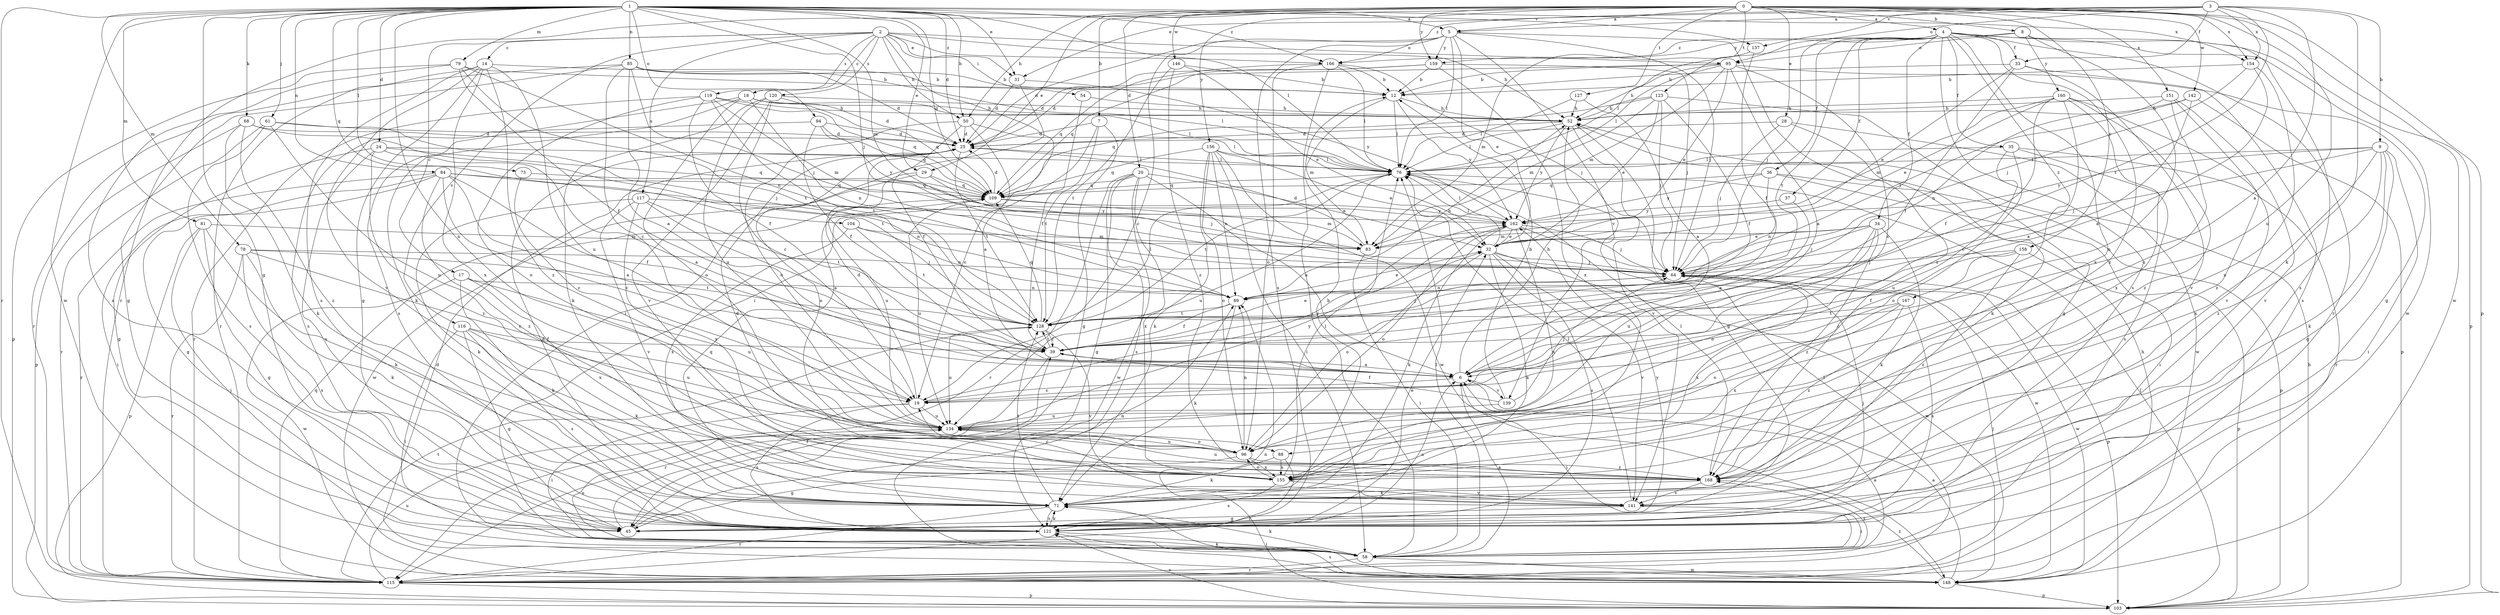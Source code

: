 strict digraph  {
0;
1;
2;
3;
4;
5;
6;
7;
8;
9;
12;
14;
17;
18;
19;
20;
24;
25;
28;
29;
31;
32;
33;
34;
35;
36;
37;
39;
45;
50;
52;
54;
58;
61;
64;
68;
71;
73;
76;
78;
79;
81;
83;
84;
85;
88;
89;
94;
95;
96;
103;
104;
109;
115;
116;
117;
119;
120;
121;
123;
127;
128;
134;
137;
139;
141;
142;
146;
148;
151;
154;
155;
156;
158;
159;
160;
162;
166;
167;
168;
0 -> 4  [label=a];
0 -> 5  [label=a];
0 -> 7  [label=b];
0 -> 8  [label=b];
0 -> 20  [label=d];
0 -> 28  [label=e];
0 -> 29  [label=e];
0 -> 50  [label=h];
0 -> 103  [label=p];
0 -> 115  [label=r];
0 -> 123  [label=t];
0 -> 127  [label=t];
0 -> 134  [label=u];
0 -> 142  [label=w];
0 -> 146  [label=w];
0 -> 148  [label=w];
0 -> 151  [label=x];
0 -> 154  [label=x];
0 -> 156  [label=y];
0 -> 158  [label=y];
0 -> 159  [label=y];
1 -> 5  [label=a];
1 -> 24  [label=d];
1 -> 25  [label=d];
1 -> 29  [label=e];
1 -> 31  [label=e];
1 -> 45  [label=g];
1 -> 50  [label=h];
1 -> 61  [label=j];
1 -> 64  [label=j];
1 -> 68  [label=k];
1 -> 73  [label=l];
1 -> 76  [label=l];
1 -> 78  [label=m];
1 -> 79  [label=m];
1 -> 81  [label=m];
1 -> 83  [label=m];
1 -> 84  [label=n];
1 -> 85  [label=n];
1 -> 88  [label=n];
1 -> 94  [label=o];
1 -> 104  [label=q];
1 -> 109  [label=q];
1 -> 115  [label=r];
1 -> 137  [label=v];
1 -> 148  [label=w];
1 -> 154  [label=x];
1 -> 166  [label=z];
2 -> 14  [label=c];
2 -> 17  [label=c];
2 -> 18  [label=c];
2 -> 31  [label=e];
2 -> 50  [label=h];
2 -> 52  [label=h];
2 -> 54  [label=i];
2 -> 58  [label=i];
2 -> 95  [label=o];
2 -> 116  [label=s];
2 -> 117  [label=s];
2 -> 119  [label=s];
2 -> 120  [label=s];
2 -> 166  [label=z];
3 -> 5  [label=a];
3 -> 6  [label=a];
3 -> 9  [label=b];
3 -> 31  [label=e];
3 -> 33  [label=f];
3 -> 71  [label=k];
3 -> 95  [label=o];
3 -> 128  [label=t];
3 -> 137  [label=v];
3 -> 154  [label=x];
3 -> 166  [label=z];
4 -> 33  [label=f];
4 -> 34  [label=f];
4 -> 35  [label=f];
4 -> 36  [label=f];
4 -> 37  [label=f];
4 -> 64  [label=j];
4 -> 103  [label=p];
4 -> 115  [label=r];
4 -> 121  [label=s];
4 -> 128  [label=t];
4 -> 148  [label=w];
4 -> 155  [label=x];
4 -> 159  [label=y];
4 -> 166  [label=z];
4 -> 167  [label=z];
4 -> 168  [label=z];
5 -> 19  [label=c];
5 -> 25  [label=d];
5 -> 32  [label=e];
5 -> 64  [label=j];
5 -> 76  [label=l];
5 -> 121  [label=s];
5 -> 139  [label=v];
5 -> 159  [label=y];
5 -> 168  [label=z];
6 -> 19  [label=c];
6 -> 52  [label=h];
6 -> 58  [label=i];
6 -> 139  [label=v];
7 -> 19  [label=c];
7 -> 25  [label=d];
7 -> 45  [label=g];
7 -> 128  [label=t];
8 -> 76  [label=l];
8 -> 88  [label=n];
8 -> 95  [label=o];
8 -> 121  [label=s];
8 -> 160  [label=y];
9 -> 45  [label=g];
9 -> 58  [label=i];
9 -> 64  [label=j];
9 -> 71  [label=k];
9 -> 76  [label=l];
9 -> 155  [label=x];
9 -> 162  [label=y];
9 -> 168  [label=z];
12 -> 52  [label=h];
12 -> 76  [label=l];
12 -> 83  [label=m];
12 -> 162  [label=y];
14 -> 12  [label=b];
14 -> 45  [label=g];
14 -> 115  [label=r];
14 -> 121  [label=s];
14 -> 134  [label=u];
14 -> 141  [label=v];
14 -> 155  [label=x];
14 -> 168  [label=z];
17 -> 71  [label=k];
17 -> 89  [label=n];
17 -> 134  [label=u];
17 -> 148  [label=w];
17 -> 155  [label=x];
18 -> 25  [label=d];
18 -> 52  [label=h];
18 -> 71  [label=k];
18 -> 76  [label=l];
18 -> 89  [label=n];
18 -> 96  [label=o];
18 -> 121  [label=s];
19 -> 25  [label=d];
19 -> 58  [label=i];
19 -> 121  [label=s];
19 -> 134  [label=u];
19 -> 162  [label=y];
20 -> 6  [label=a];
20 -> 32  [label=e];
20 -> 45  [label=g];
20 -> 109  [label=q];
20 -> 115  [label=r];
20 -> 121  [label=s];
20 -> 148  [label=w];
20 -> 155  [label=x];
24 -> 6  [label=a];
24 -> 45  [label=g];
24 -> 76  [label=l];
24 -> 109  [label=q];
24 -> 121  [label=s];
24 -> 168  [label=z];
25 -> 76  [label=l];
25 -> 96  [label=o];
25 -> 128  [label=t];
28 -> 25  [label=d];
28 -> 64  [label=j];
28 -> 71  [label=k];
28 -> 148  [label=w];
29 -> 64  [label=j];
29 -> 109  [label=q];
29 -> 134  [label=u];
29 -> 148  [label=w];
31 -> 25  [label=d];
31 -> 58  [label=i];
31 -> 162  [label=y];
32 -> 64  [label=j];
32 -> 71  [label=k];
32 -> 76  [label=l];
32 -> 96  [label=o];
32 -> 121  [label=s];
32 -> 141  [label=v];
32 -> 148  [label=w];
33 -> 12  [label=b];
33 -> 32  [label=e];
33 -> 39  [label=f];
33 -> 121  [label=s];
33 -> 141  [label=v];
34 -> 32  [label=e];
34 -> 64  [label=j];
34 -> 71  [label=k];
34 -> 83  [label=m];
34 -> 96  [label=o];
34 -> 134  [label=u];
34 -> 168  [label=z];
35 -> 76  [label=l];
35 -> 96  [label=o];
35 -> 115  [label=r];
35 -> 121  [label=s];
35 -> 134  [label=u];
36 -> 58  [label=i];
36 -> 89  [label=n];
36 -> 103  [label=p];
36 -> 109  [label=q];
36 -> 162  [label=y];
37 -> 6  [label=a];
37 -> 162  [label=y];
39 -> 6  [label=a];
39 -> 32  [label=e];
39 -> 115  [label=r];
39 -> 128  [label=t];
45 -> 39  [label=f];
45 -> 64  [label=j];
45 -> 89  [label=n];
45 -> 162  [label=y];
50 -> 6  [label=a];
50 -> 25  [label=d];
50 -> 39  [label=f];
50 -> 76  [label=l];
50 -> 134  [label=u];
52 -> 25  [label=d];
52 -> 45  [label=g];
52 -> 76  [label=l];
52 -> 141  [label=v];
52 -> 162  [label=y];
54 -> 39  [label=f];
54 -> 52  [label=h];
58 -> 6  [label=a];
58 -> 71  [label=k];
58 -> 76  [label=l];
58 -> 115  [label=r];
58 -> 134  [label=u];
58 -> 148  [label=w];
58 -> 168  [label=z];
61 -> 25  [label=d];
61 -> 64  [label=j];
61 -> 115  [label=r];
61 -> 121  [label=s];
61 -> 134  [label=u];
64 -> 89  [label=n];
64 -> 103  [label=p];
64 -> 148  [label=w];
64 -> 155  [label=x];
68 -> 25  [label=d];
68 -> 71  [label=k];
68 -> 103  [label=p];
68 -> 128  [label=t];
68 -> 168  [label=z];
71 -> 12  [label=b];
71 -> 109  [label=q];
71 -> 115  [label=r];
71 -> 121  [label=s];
71 -> 128  [label=t];
73 -> 19  [label=c];
73 -> 109  [label=q];
76 -> 109  [label=q];
76 -> 128  [label=t];
76 -> 134  [label=u];
78 -> 19  [label=c];
78 -> 64  [label=j];
78 -> 71  [label=k];
78 -> 115  [label=r];
78 -> 121  [label=s];
78 -> 128  [label=t];
79 -> 12  [label=b];
79 -> 39  [label=f];
79 -> 89  [label=n];
79 -> 103  [label=p];
79 -> 121  [label=s];
79 -> 128  [label=t];
81 -> 45  [label=g];
81 -> 58  [label=i];
81 -> 71  [label=k];
81 -> 83  [label=m];
81 -> 103  [label=p];
83 -> 25  [label=d];
83 -> 58  [label=i];
84 -> 6  [label=a];
84 -> 19  [label=c];
84 -> 39  [label=f];
84 -> 45  [label=g];
84 -> 58  [label=i];
84 -> 89  [label=n];
84 -> 109  [label=q];
84 -> 115  [label=r];
84 -> 168  [label=z];
85 -> 6  [label=a];
85 -> 12  [label=b];
85 -> 19  [label=c];
85 -> 25  [label=d];
85 -> 45  [label=g];
85 -> 64  [label=j];
85 -> 76  [label=l];
85 -> 115  [label=r];
88 -> 71  [label=k];
88 -> 115  [label=r];
88 -> 155  [label=x];
89 -> 32  [label=e];
89 -> 39  [label=f];
89 -> 52  [label=h];
89 -> 71  [label=k];
89 -> 128  [label=t];
94 -> 25  [label=d];
94 -> 39  [label=f];
94 -> 109  [label=q];
94 -> 121  [label=s];
94 -> 162  [label=y];
95 -> 6  [label=a];
95 -> 12  [label=b];
95 -> 19  [label=c];
95 -> 25  [label=d];
95 -> 32  [label=e];
95 -> 45  [label=g];
95 -> 52  [label=h];
95 -> 76  [label=l];
95 -> 83  [label=m];
96 -> 45  [label=g];
96 -> 89  [label=n];
96 -> 134  [label=u];
96 -> 155  [label=x];
96 -> 168  [label=z];
103 -> 52  [label=h];
103 -> 76  [label=l];
103 -> 89  [label=n];
103 -> 121  [label=s];
104 -> 83  [label=m];
104 -> 89  [label=n];
104 -> 128  [label=t];
104 -> 155  [label=x];
109 -> 25  [label=d];
109 -> 83  [label=m];
109 -> 134  [label=u];
109 -> 162  [label=y];
115 -> 6  [label=a];
115 -> 52  [label=h];
115 -> 64  [label=j];
115 -> 76  [label=l];
115 -> 103  [label=p];
115 -> 109  [label=q];
115 -> 128  [label=t];
115 -> 134  [label=u];
116 -> 39  [label=f];
116 -> 45  [label=g];
116 -> 58  [label=i];
116 -> 71  [label=k];
116 -> 121  [label=s];
116 -> 134  [label=u];
117 -> 6  [label=a];
117 -> 71  [label=k];
117 -> 128  [label=t];
117 -> 141  [label=v];
117 -> 155  [label=x];
117 -> 162  [label=y];
119 -> 39  [label=f];
119 -> 52  [label=h];
119 -> 83  [label=m];
119 -> 96  [label=o];
119 -> 109  [label=q];
119 -> 115  [label=r];
119 -> 128  [label=t];
120 -> 19  [label=c];
120 -> 52  [label=h];
120 -> 71  [label=k];
120 -> 109  [label=q];
120 -> 134  [label=u];
120 -> 141  [label=v];
121 -> 6  [label=a];
121 -> 25  [label=d];
121 -> 32  [label=e];
121 -> 58  [label=i];
121 -> 71  [label=k];
123 -> 32  [label=e];
123 -> 39  [label=f];
123 -> 45  [label=g];
123 -> 52  [label=h];
123 -> 64  [label=j];
123 -> 83  [label=m];
123 -> 109  [label=q];
127 -> 6  [label=a];
127 -> 52  [label=h];
127 -> 76  [label=l];
128 -> 39  [label=f];
128 -> 64  [label=j];
128 -> 76  [label=l];
128 -> 109  [label=q];
128 -> 134  [label=u];
128 -> 141  [label=v];
134 -> 96  [label=o];
134 -> 162  [label=y];
137 -> 39  [label=f];
137 -> 83  [label=m];
139 -> 12  [label=b];
139 -> 39  [label=f];
139 -> 64  [label=j];
139 -> 134  [label=u];
141 -> 45  [label=g];
141 -> 58  [label=i];
141 -> 76  [label=l];
142 -> 6  [label=a];
142 -> 52  [label=h];
142 -> 64  [label=j];
142 -> 103  [label=p];
146 -> 12  [label=b];
146 -> 32  [label=e];
146 -> 128  [label=t];
146 -> 168  [label=z];
148 -> 6  [label=a];
148 -> 25  [label=d];
148 -> 71  [label=k];
148 -> 103  [label=p];
148 -> 121  [label=s];
148 -> 168  [label=z];
151 -> 52  [label=h];
151 -> 89  [label=n];
151 -> 134  [label=u];
151 -> 141  [label=v];
151 -> 168  [label=z];
154 -> 6  [label=a];
154 -> 12  [label=b];
154 -> 64  [label=j];
154 -> 155  [label=x];
155 -> 19  [label=c];
155 -> 25  [label=d];
155 -> 76  [label=l];
155 -> 96  [label=o];
155 -> 121  [label=s];
155 -> 141  [label=v];
156 -> 32  [label=e];
156 -> 58  [label=i];
156 -> 71  [label=k];
156 -> 76  [label=l];
156 -> 89  [label=n];
156 -> 96  [label=o];
156 -> 109  [label=q];
156 -> 148  [label=w];
158 -> 19  [label=c];
158 -> 39  [label=f];
158 -> 64  [label=j];
158 -> 103  [label=p];
158 -> 168  [label=z];
159 -> 12  [label=b];
159 -> 25  [label=d];
159 -> 64  [label=j];
159 -> 109  [label=q];
159 -> 155  [label=x];
160 -> 19  [label=c];
160 -> 32  [label=e];
160 -> 39  [label=f];
160 -> 52  [label=h];
160 -> 83  [label=m];
160 -> 141  [label=v];
160 -> 155  [label=x];
160 -> 168  [label=z];
162 -> 32  [label=e];
162 -> 64  [label=j];
162 -> 71  [label=k];
162 -> 76  [label=l];
162 -> 96  [label=o];
162 -> 148  [label=w];
162 -> 155  [label=x];
166 -> 12  [label=b];
166 -> 58  [label=i];
166 -> 64  [label=j];
166 -> 76  [label=l];
166 -> 96  [label=o];
166 -> 109  [label=q];
167 -> 96  [label=o];
167 -> 121  [label=s];
167 -> 128  [label=t];
167 -> 155  [label=x];
167 -> 168  [label=z];
168 -> 71  [label=k];
168 -> 76  [label=l];
168 -> 134  [label=u];
168 -> 141  [label=v];
}
